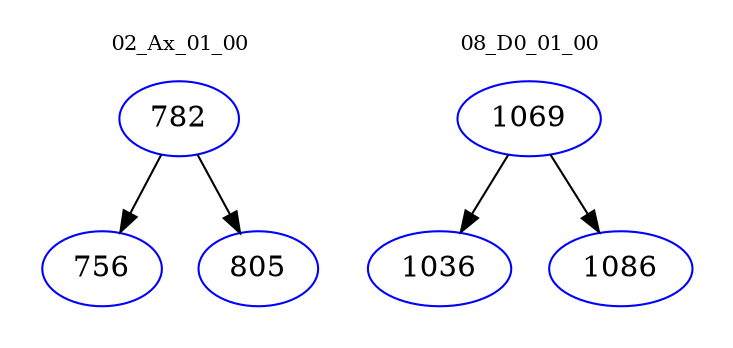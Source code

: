 digraph{
subgraph cluster_0 {
color = white
label = "02_Ax_01_00";
fontsize=10;
T0_782 [label="782", color="blue"]
T0_782 -> T0_756 [color="black"]
T0_756 [label="756", color="blue"]
T0_782 -> T0_805 [color="black"]
T0_805 [label="805", color="blue"]
}
subgraph cluster_1 {
color = white
label = "08_D0_01_00";
fontsize=10;
T1_1069 [label="1069", color="blue"]
T1_1069 -> T1_1036 [color="black"]
T1_1036 [label="1036", color="blue"]
T1_1069 -> T1_1086 [color="black"]
T1_1086 [label="1086", color="blue"]
}
}
